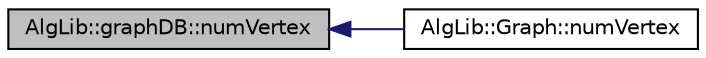 digraph "AlgLib::graphDB::numVertex"
{
  edge [fontname="Helvetica",fontsize="10",labelfontname="Helvetica",labelfontsize="10"];
  node [fontname="Helvetica",fontsize="10",shape=record];
  rankdir="LR";
  Node1 [label="AlgLib::graphDB::numVertex",height=0.2,width=0.4,color="black", fillcolor="grey75", style="filled", fontcolor="black"];
  Node1 -> Node2 [dir="back",color="midnightblue",fontsize="10",style="solid",fontname="Helvetica"];
  Node2 [label="AlgLib::Graph::numVertex",height=0.2,width=0.4,color="black", fillcolor="white", style="filled",URL="$class_alg_lib_1_1_graph.html#ad755bcd2eb09640252df1b137e18d129"];
}
